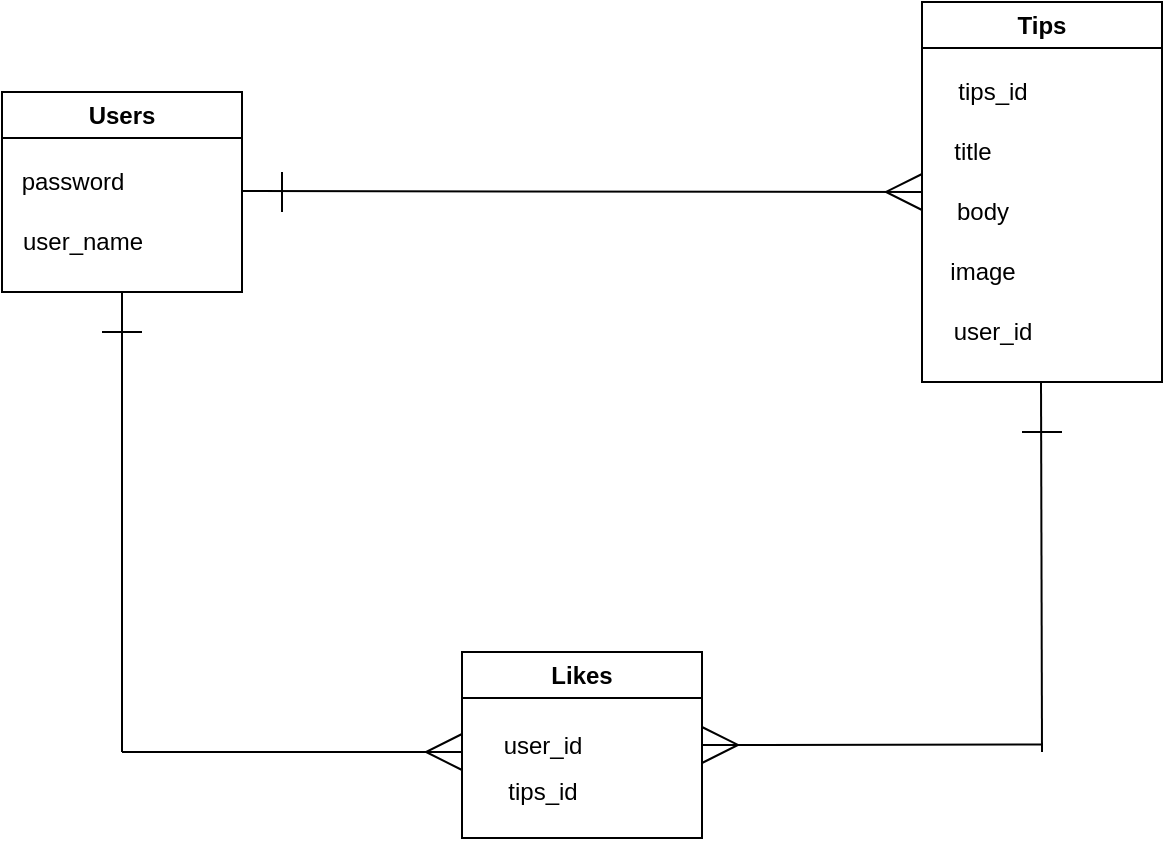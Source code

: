<mxfile>
    <diagram id="3ULLkavaB0BbGSHAzCfe" name="ページ1">
        <mxGraphModel dx="526" dy="427" grid="1" gridSize="10" guides="1" tooltips="1" connect="1" arrows="1" fold="1" page="1" pageScale="1" pageWidth="827" pageHeight="1169" math="0" shadow="0">
            <root>
                <mxCell id="0"/>
                <mxCell id="1" parent="0"/>
                <mxCell id="40" style="edgeStyle=none;html=1;exitX=0.5;exitY=1;exitDx=0;exitDy=0;endArrow=none;endFill=0;" parent="1" source="21" edge="1">
                    <mxGeometry relative="1" as="geometry">
                        <mxPoint x="120" y="600" as="targetPoint"/>
                    </mxGeometry>
                </mxCell>
                <mxCell id="21" value="Users" style="swimlane;whiteSpace=wrap;html=1;" parent="1" vertex="1">
                    <mxGeometry x="60" y="270" width="120" height="100" as="geometry"/>
                </mxCell>
                <mxCell id="23" value="password" style="text;html=1;align=center;verticalAlign=middle;resizable=0;points=[];autosize=1;strokeColor=none;fillColor=none;" parent="21" vertex="1">
                    <mxGeometry y="30" width="70" height="30" as="geometry"/>
                </mxCell>
                <mxCell id="24" value="user_name" style="text;html=1;align=center;verticalAlign=middle;resizable=0;points=[];autosize=1;strokeColor=none;fillColor=none;" parent="21" vertex="1">
                    <mxGeometry y="60" width="80" height="30" as="geometry"/>
                </mxCell>
                <mxCell id="31" value="" style="endArrow=none;html=1;endSize=16;" parent="1" edge="1">
                    <mxGeometry width="50" height="50" relative="1" as="geometry">
                        <mxPoint x="200" y="330" as="sourcePoint"/>
                        <mxPoint x="200" y="310" as="targetPoint"/>
                    </mxGeometry>
                </mxCell>
                <mxCell id="42" style="edgeStyle=none;html=1;endArrow=none;endFill=0;startArrow=ERmany;startFill=0;startSize=16;exitX=1;exitY=0.5;exitDx=0;exitDy=0;" parent="1" source="32" edge="1">
                    <mxGeometry relative="1" as="geometry">
                        <mxPoint x="580" y="596.26" as="targetPoint"/>
                        <mxPoint x="420" y="596" as="sourcePoint"/>
                    </mxGeometry>
                </mxCell>
                <mxCell id="32" value="Likes" style="swimlane;whiteSpace=wrap;html=1;" parent="1" vertex="1">
                    <mxGeometry x="290" y="550" width="120" height="93" as="geometry"/>
                </mxCell>
                <mxCell id="33" value="user_id" style="text;html=1;align=center;verticalAlign=middle;resizable=0;points=[];autosize=1;strokeColor=none;fillColor=none;" parent="32" vertex="1">
                    <mxGeometry x="10" y="31.5" width="60" height="30" as="geometry"/>
                </mxCell>
                <mxCell id="37" value="tips_id" style="text;html=1;align=center;verticalAlign=middle;resizable=0;points=[];autosize=1;strokeColor=none;fillColor=none;" parent="32" vertex="1">
                    <mxGeometry x="10" y="55" width="60" height="30" as="geometry"/>
                </mxCell>
                <mxCell id="43" style="edgeStyle=none;html=1;exitX=1;exitY=0.5;exitDx=0;exitDy=0;endArrow=ERmany;endFill=0;endSize=16;" parent="1" edge="1">
                    <mxGeometry relative="1" as="geometry">
                        <mxPoint x="290" y="600" as="targetPoint"/>
                        <mxPoint x="120" y="600" as="sourcePoint"/>
                    </mxGeometry>
                </mxCell>
                <mxCell id="44" value="" style="endArrow=none;html=1;endSize=16;" parent="1" edge="1">
                    <mxGeometry width="50" height="50" relative="1" as="geometry">
                        <mxPoint x="110" y="390" as="sourcePoint"/>
                        <mxPoint x="130" y="390" as="targetPoint"/>
                    </mxGeometry>
                </mxCell>
                <mxCell id="46" value="" style="endArrow=none;html=1;endSize=16;" parent="1" edge="1">
                    <mxGeometry width="50" height="50" relative="1" as="geometry">
                        <mxPoint x="570" y="440" as="sourcePoint"/>
                        <mxPoint x="590" y="440" as="targetPoint"/>
                    </mxGeometry>
                </mxCell>
                <mxCell id="47" value="Tips" style="swimlane;whiteSpace=wrap;html=1;" parent="1" vertex="1">
                    <mxGeometry x="520" y="225" width="120" height="190" as="geometry"/>
                </mxCell>
                <mxCell id="48" value="tips_id" style="text;html=1;align=center;verticalAlign=middle;resizable=0;points=[];autosize=1;strokeColor=none;fillColor=none;" parent="47" vertex="1">
                    <mxGeometry x="5" y="30" width="60" height="30" as="geometry"/>
                </mxCell>
                <mxCell id="49" value="title" style="text;html=1;align=center;verticalAlign=middle;resizable=0;points=[];autosize=1;strokeColor=none;fillColor=none;" parent="47" vertex="1">
                    <mxGeometry x="5" y="60" width="40" height="30" as="geometry"/>
                </mxCell>
                <mxCell id="50" value="body" style="text;html=1;align=center;verticalAlign=middle;resizable=0;points=[];autosize=1;strokeColor=none;fillColor=none;" parent="47" vertex="1">
                    <mxGeometry x="5" y="90" width="50" height="30" as="geometry"/>
                </mxCell>
                <mxCell id="51" value="image" style="text;html=1;align=center;verticalAlign=middle;resizable=0;points=[];autosize=1;strokeColor=none;fillColor=none;" parent="47" vertex="1">
                    <mxGeometry y="120" width="60" height="30" as="geometry"/>
                </mxCell>
                <mxCell id="53" value="user_id" style="text;html=1;align=center;verticalAlign=middle;resizable=0;points=[];autosize=1;strokeColor=none;fillColor=none;" parent="47" vertex="1">
                    <mxGeometry x="5" y="150" width="60" height="30" as="geometry"/>
                </mxCell>
                <mxCell id="54" value="" style="endArrow=ERmany;html=1;endFill=0;endSize=16;entryX=0;entryY=0.5;entryDx=0;entryDy=0;" parent="1" target="47" edge="1">
                    <mxGeometry width="50" height="50" relative="1" as="geometry">
                        <mxPoint x="180" y="319.5" as="sourcePoint"/>
                        <mxPoint x="320" y="319.5" as="targetPoint"/>
                    </mxGeometry>
                </mxCell>
                <mxCell id="62" style="edgeStyle=none;html=1;exitX=0.5;exitY=1;exitDx=0;exitDy=0;endArrow=none;endFill=0;" parent="1" edge="1">
                    <mxGeometry relative="1" as="geometry">
                        <mxPoint x="580" y="600" as="targetPoint"/>
                        <mxPoint x="579.5" y="415" as="sourcePoint"/>
                    </mxGeometry>
                </mxCell>
            </root>
        </mxGraphModel>
    </diagram>
</mxfile>